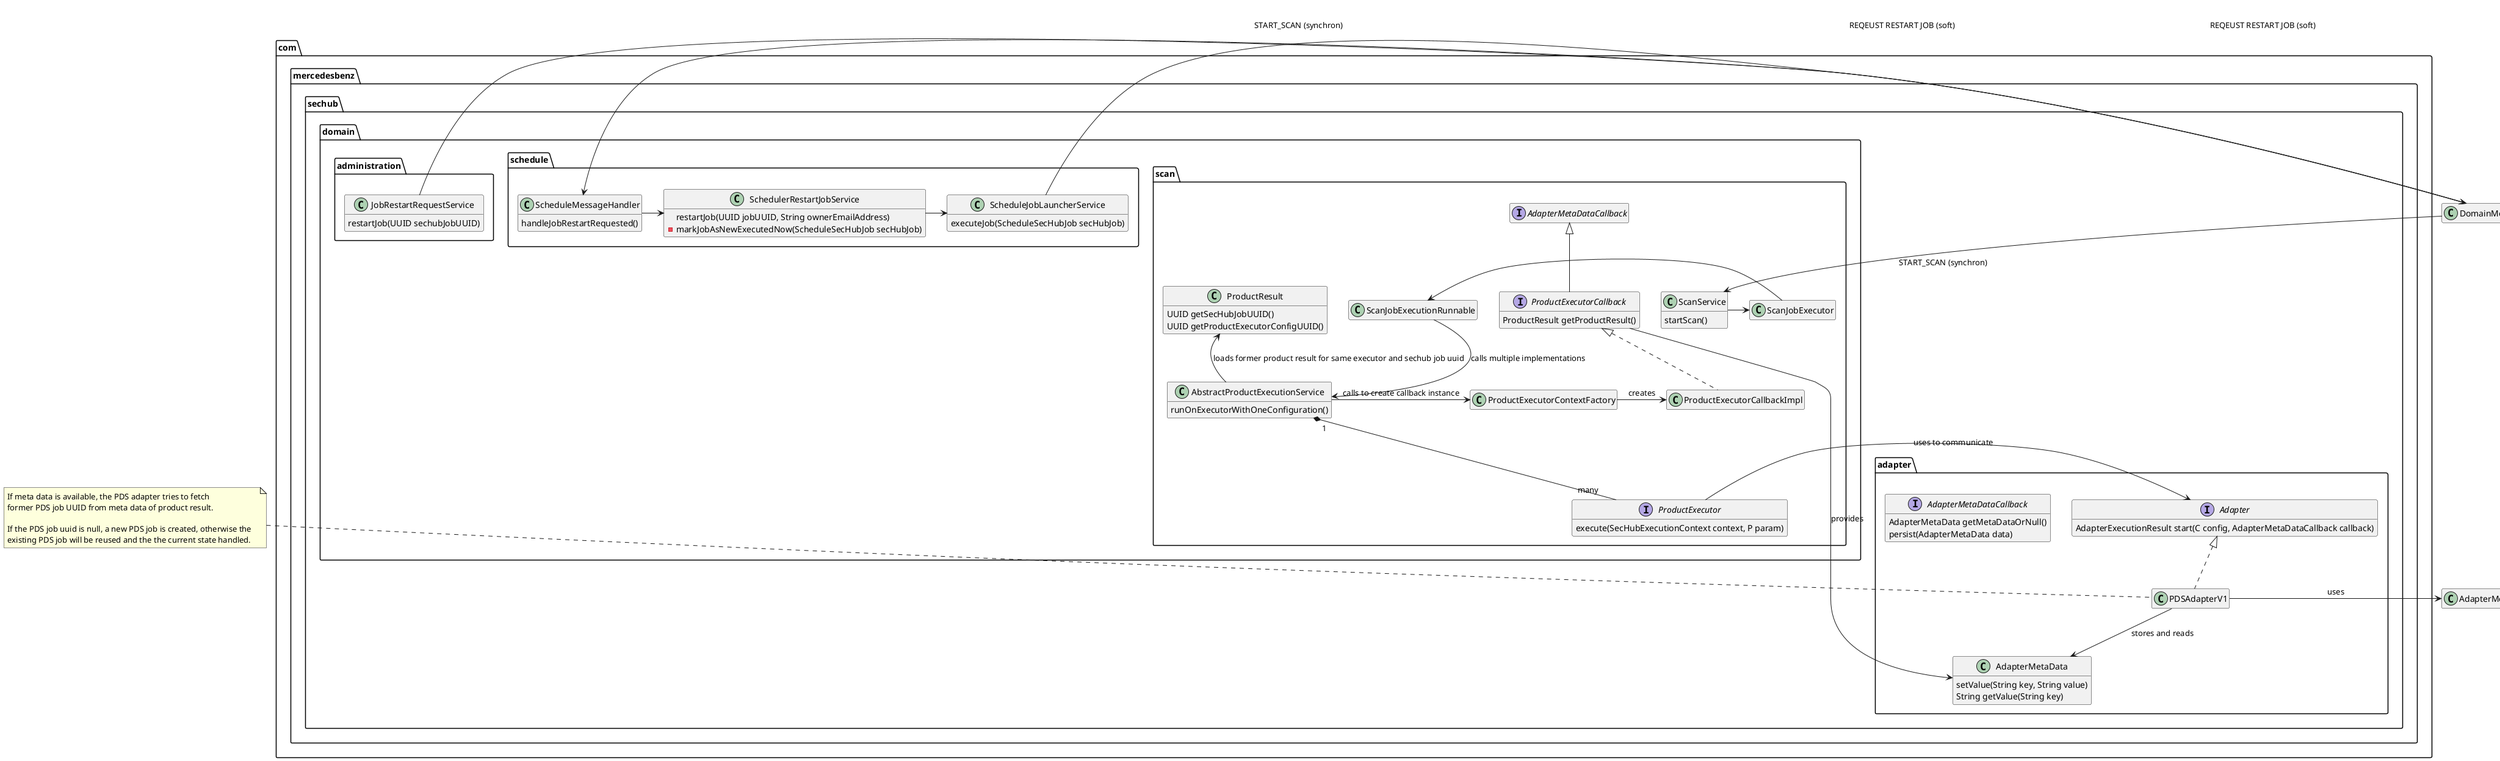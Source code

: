 @startuml

'Hide empty parts:
hide empty fields
hide empty methods

'You can find more examles at https://plantuml.com/class-diagram

package com.mercedesbenz.sechub.adapter {

	interface AdapterMetaDataCallback{
		AdapterMetaData getMetaDataOrNull()
		persist(AdapterMetaData data)
	}
	
	class AdapterMetaData {
		setValue(String key, String value)
		String getValue(String key)
	}
	
	interface Adapter {
		AdapterExecutionResult start(C config, AdapterMetaDataCallback callback)
	}
	
	class PDSAdapterV1 implements Adapter{
		
	}
}


package com.mercedesbenz.sechub.domain.scan {
	 
	 
	class ScanService {
		startScan()
	} 
	
	class ScanJobExecutor{
	}
	 
	class ProductResult {
		UUID getSecHubJobUUID()
		UUID getProductExecutorConfigUUID()
		
	}
	
	class AbstractProductExecutionService {
		runOnExecutorWithOneConfiguration()
	}
	
	interface ProductExecutor {
		execute(SecHubExecutionContext context, P param)
	}
	
	interface ProductExecutorCallback extends AdapterMetaDataCallback{
		ProductResult getProductResult()
	}
	class ProductExecutorContextFactory
	class ProductExecutorCallbackImpl implements ProductExecutorCallback

	class ScanJobExecutionRunnable {
		
	}
}



note top of PDSAdapterV1
If meta data is available, the PDS adapter tries to fetch
former PDS job UUID from meta data of product result.

If the PDS job uuid is null, a new PDS job is created, otherwise the 
existing PDS job will be reused and the the current state handled.   
end note

ProductExecutorContextFactory -> ProductExecutorCallbackImpl : creates
AbstractProductExecutionService -> ProductExecutorContextFactory: calls to create callback instance
AbstractProductExecutionService "1" *-- "many" ProductExecutor
ProductExecutorCallback --> AdapterMetaData : provides

ProductResult <-- AbstractProductExecutionService : loads former product result for same executor and sechub job uuid
PDSAdapterV1 --> AdapterMetaData : stores and reads
PDSAdapterV1  -> AdapterMetaDataCallback: uses

ProductExecutor  -> Adapter : uses to communicate

ScanJobExecutionRunnable --> AbstractProductExecutionService: calls multiple implementations  

package com.mercedesbenz.sechub.domain.schedule {

	class ScheduleMessageHandler {
		handleJobRestartRequested()
	}
	
	class SchedulerRestartJobService {
		restartJob(UUID jobUUID, String ownerEmailAddress)
		- markJobAsNewExecutedNow(ScheduleSecHubJob secHubJob)
	}
	
	class ScheduleJobLauncherService {
	 	executeJob(ScheduleSecHubJob secHubJob) 
	}
}


package com.mercedesbenz.sechub.domain.administration {


	class JobRestartRequestService{
		restartJob(UUID sechubJobUUID) 
	}
}

class DomainMessageService {
}

JobRestartRequestService -> DomainMessageService: REQEUST RESTART JOB (soft)
DomainMessageService -> ScheduleMessageHandler  : REQEUST RESTART JOB (soft) 
ScheduleMessageHandler -> SchedulerRestartJobService

SchedulerRestartJobService -> ScheduleJobLauncherService

ScheduleJobLauncherService -> DomainMessageService : START_SCAN (synchron)

DomainMessageService -> ScanService: START_SCAN (synchron)


ScanService -> ScanJobExecutor

ScanJobExecutor  -> ScanJobExecutionRunnable 
@enduml
